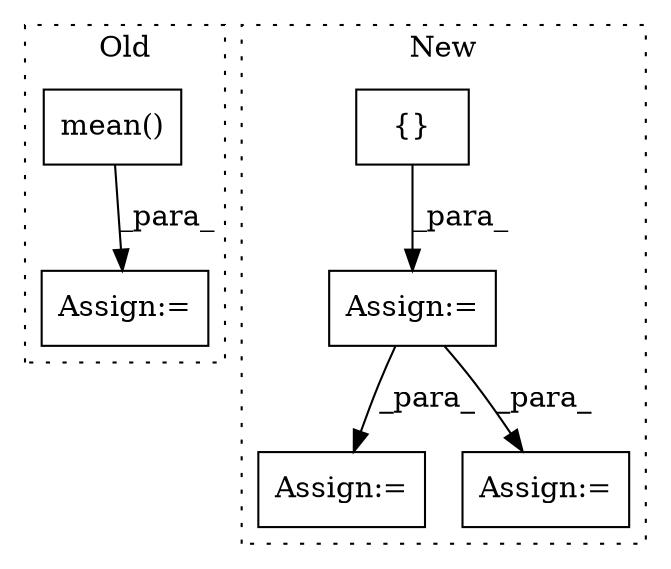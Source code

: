 digraph G {
subgraph cluster0 {
1 [label="mean()" a="75" s="5662,5687" l="8,1" shape="box"];
4 [label="Assign:=" a="68" s="5659" l="3" shape="box"];
label = "Old";
style="dotted";
}
subgraph cluster1 {
2 [label="{}" a="59" s="4478,4478" l="2,1" shape="box"];
3 [label="Assign:=" a="68" s="4475" l="3" shape="box"];
5 [label="Assign:=" a="68" s="5552" l="3" shape="box"];
6 [label="Assign:=" a="68" s="5450" l="4" shape="box"];
label = "New";
style="dotted";
}
1 -> 4 [label="_para_"];
2 -> 3 [label="_para_"];
3 -> 6 [label="_para_"];
3 -> 5 [label="_para_"];
}